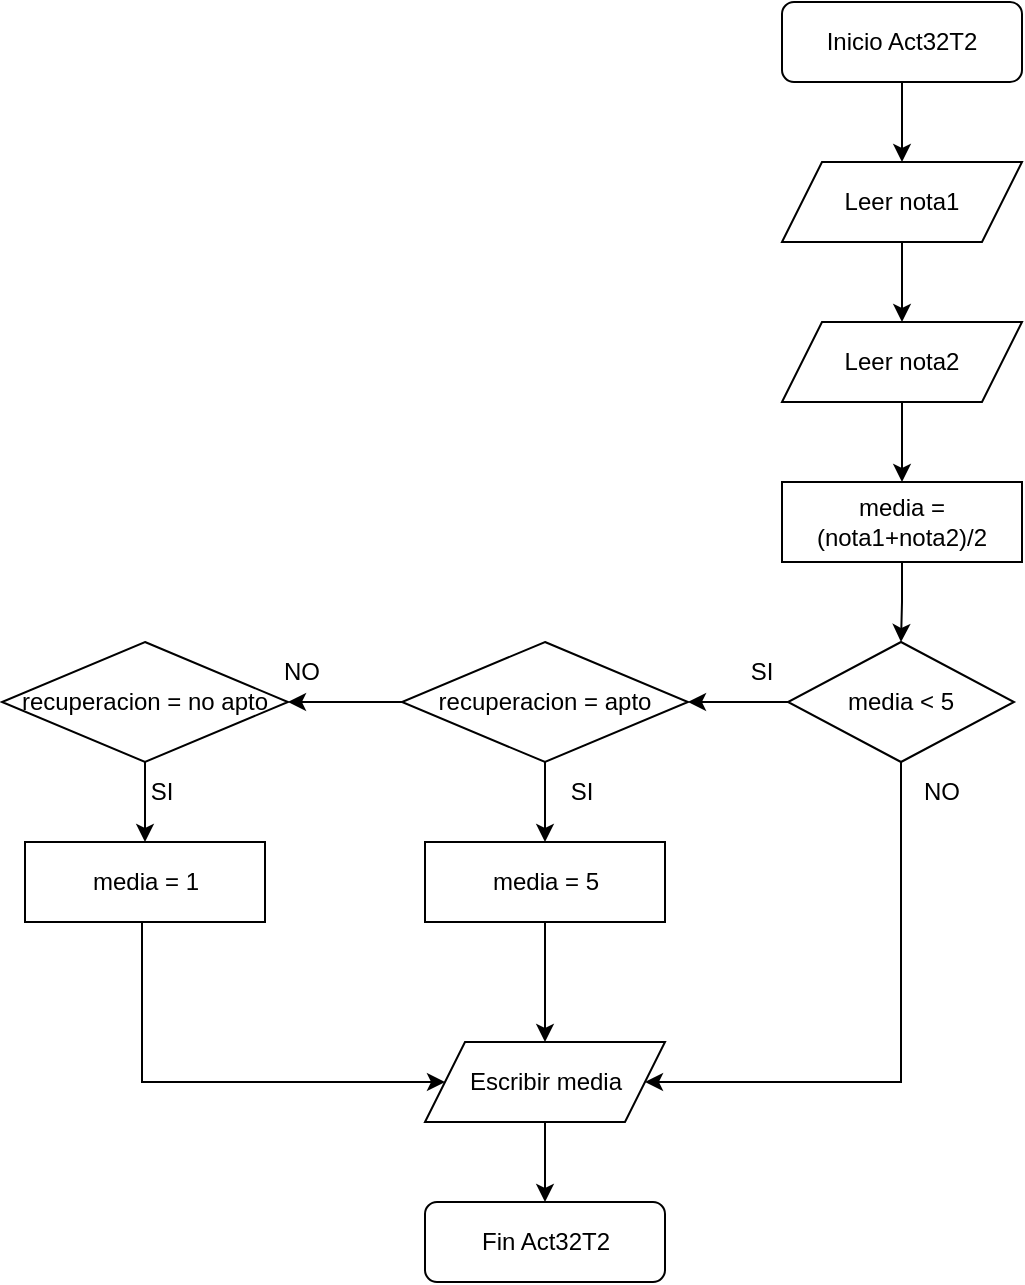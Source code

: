 <mxfile version="21.7.5" type="device">
  <diagram name="Página-1" id="qGlHOPDC4Y44i9kS5Tb7">
    <mxGraphModel dx="1658" dy="820" grid="1" gridSize="10" guides="1" tooltips="1" connect="1" arrows="1" fold="1" page="1" pageScale="1" pageWidth="827" pageHeight="1169" math="0" shadow="0">
      <root>
        <mxCell id="0" />
        <mxCell id="1" parent="0" />
        <mxCell id="f0VxTmV2YCsN7E9bXJsq-18" style="edgeStyle=orthogonalEdgeStyle;rounded=0;orthogonalLoop=1;jettySize=auto;html=1;" edge="1" parent="1" source="f0VxTmV2YCsN7E9bXJsq-2" target="f0VxTmV2YCsN7E9bXJsq-3">
          <mxGeometry relative="1" as="geometry" />
        </mxCell>
        <mxCell id="f0VxTmV2YCsN7E9bXJsq-2" value="Inicio Act32T2&lt;br&gt;" style="rounded=1;whiteSpace=wrap;html=1;" vertex="1" parent="1">
          <mxGeometry x="470" y="40" width="120" height="40" as="geometry" />
        </mxCell>
        <mxCell id="f0VxTmV2YCsN7E9bXJsq-19" style="edgeStyle=orthogonalEdgeStyle;rounded=0;orthogonalLoop=1;jettySize=auto;html=1;entryX=0.5;entryY=0;entryDx=0;entryDy=0;" edge="1" parent="1" source="f0VxTmV2YCsN7E9bXJsq-3" target="f0VxTmV2YCsN7E9bXJsq-4">
          <mxGeometry relative="1" as="geometry" />
        </mxCell>
        <mxCell id="f0VxTmV2YCsN7E9bXJsq-3" value="Leer nota1" style="shape=parallelogram;perimeter=parallelogramPerimeter;whiteSpace=wrap;html=1;fixedSize=1;" vertex="1" parent="1">
          <mxGeometry x="470" y="120" width="120" height="40" as="geometry" />
        </mxCell>
        <mxCell id="f0VxTmV2YCsN7E9bXJsq-20" value="" style="edgeStyle=orthogonalEdgeStyle;rounded=0;orthogonalLoop=1;jettySize=auto;html=1;" edge="1" parent="1" source="f0VxTmV2YCsN7E9bXJsq-4" target="f0VxTmV2YCsN7E9bXJsq-6">
          <mxGeometry relative="1" as="geometry" />
        </mxCell>
        <mxCell id="f0VxTmV2YCsN7E9bXJsq-4" value="Leer nota2" style="shape=parallelogram;perimeter=parallelogramPerimeter;whiteSpace=wrap;html=1;fixedSize=1;" vertex="1" parent="1">
          <mxGeometry x="470" y="200" width="120" height="40" as="geometry" />
        </mxCell>
        <mxCell id="f0VxTmV2YCsN7E9bXJsq-21" value="" style="edgeStyle=orthogonalEdgeStyle;rounded=0;orthogonalLoop=1;jettySize=auto;html=1;" edge="1" parent="1" source="f0VxTmV2YCsN7E9bXJsq-6" target="f0VxTmV2YCsN7E9bXJsq-7">
          <mxGeometry relative="1" as="geometry" />
        </mxCell>
        <mxCell id="f0VxTmV2YCsN7E9bXJsq-6" value="media = (nota1+nota2)/2" style="rounded=0;whiteSpace=wrap;html=1;" vertex="1" parent="1">
          <mxGeometry x="470" y="280" width="120" height="40" as="geometry" />
        </mxCell>
        <mxCell id="f0VxTmV2YCsN7E9bXJsq-22" value="" style="edgeStyle=orthogonalEdgeStyle;rounded=0;orthogonalLoop=1;jettySize=auto;html=1;" edge="1" parent="1" source="f0VxTmV2YCsN7E9bXJsq-7" target="f0VxTmV2YCsN7E9bXJsq-12">
          <mxGeometry relative="1" as="geometry" />
        </mxCell>
        <mxCell id="f0VxTmV2YCsN7E9bXJsq-26" value="" style="edgeStyle=orthogonalEdgeStyle;rounded=0;orthogonalLoop=1;jettySize=auto;html=1;" edge="1" parent="1" source="f0VxTmV2YCsN7E9bXJsq-7" target="f0VxTmV2YCsN7E9bXJsq-10">
          <mxGeometry relative="1" as="geometry">
            <Array as="points">
              <mxPoint x="530" y="580" />
            </Array>
          </mxGeometry>
        </mxCell>
        <mxCell id="f0VxTmV2YCsN7E9bXJsq-7" value="media &amp;lt; 5" style="rhombus;whiteSpace=wrap;html=1;" vertex="1" parent="1">
          <mxGeometry x="473" y="360" width="113" height="60" as="geometry" />
        </mxCell>
        <mxCell id="f0VxTmV2YCsN7E9bXJsq-33" style="edgeStyle=orthogonalEdgeStyle;rounded=0;orthogonalLoop=1;jettySize=auto;html=1;entryX=0.5;entryY=0;entryDx=0;entryDy=0;" edge="1" parent="1" source="f0VxTmV2YCsN7E9bXJsq-10" target="f0VxTmV2YCsN7E9bXJsq-17">
          <mxGeometry relative="1" as="geometry" />
        </mxCell>
        <mxCell id="f0VxTmV2YCsN7E9bXJsq-10" value="Escribir media" style="shape=parallelogram;perimeter=parallelogramPerimeter;whiteSpace=wrap;html=1;fixedSize=1;" vertex="1" parent="1">
          <mxGeometry x="291.5" y="560" width="120" height="40" as="geometry" />
        </mxCell>
        <mxCell id="f0VxTmV2YCsN7E9bXJsq-23" value="" style="edgeStyle=orthogonalEdgeStyle;rounded=0;orthogonalLoop=1;jettySize=auto;html=1;" edge="1" parent="1" source="f0VxTmV2YCsN7E9bXJsq-12" target="f0VxTmV2YCsN7E9bXJsq-13">
          <mxGeometry relative="1" as="geometry" />
        </mxCell>
        <mxCell id="f0VxTmV2YCsN7E9bXJsq-25" value="" style="edgeStyle=orthogonalEdgeStyle;rounded=0;orthogonalLoop=1;jettySize=auto;html=1;" edge="1" parent="1" source="f0VxTmV2YCsN7E9bXJsq-12" target="f0VxTmV2YCsN7E9bXJsq-16">
          <mxGeometry relative="1" as="geometry" />
        </mxCell>
        <mxCell id="f0VxTmV2YCsN7E9bXJsq-12" value="recuperacion = apto" style="rhombus;whiteSpace=wrap;html=1;" vertex="1" parent="1">
          <mxGeometry x="280" y="360" width="143" height="60" as="geometry" />
        </mxCell>
        <mxCell id="f0VxTmV2YCsN7E9bXJsq-24" value="" style="edgeStyle=orthogonalEdgeStyle;rounded=0;orthogonalLoop=1;jettySize=auto;html=1;" edge="1" parent="1" source="f0VxTmV2YCsN7E9bXJsq-13" target="f0VxTmV2YCsN7E9bXJsq-15">
          <mxGeometry relative="1" as="geometry" />
        </mxCell>
        <mxCell id="f0VxTmV2YCsN7E9bXJsq-13" value="recuperacion = no apto" style="rhombus;whiteSpace=wrap;html=1;" vertex="1" parent="1">
          <mxGeometry x="80" y="360" width="143" height="60" as="geometry" />
        </mxCell>
        <mxCell id="f0VxTmV2YCsN7E9bXJsq-32" style="edgeStyle=orthogonalEdgeStyle;rounded=0;orthogonalLoop=1;jettySize=auto;html=1;entryX=0;entryY=0.5;entryDx=0;entryDy=0;" edge="1" parent="1" source="f0VxTmV2YCsN7E9bXJsq-15" target="f0VxTmV2YCsN7E9bXJsq-10">
          <mxGeometry relative="1" as="geometry">
            <Array as="points">
              <mxPoint x="150" y="580" />
            </Array>
          </mxGeometry>
        </mxCell>
        <mxCell id="f0VxTmV2YCsN7E9bXJsq-15" value="media = 1" style="rounded=0;whiteSpace=wrap;html=1;" vertex="1" parent="1">
          <mxGeometry x="91.5" y="460" width="120" height="40" as="geometry" />
        </mxCell>
        <mxCell id="f0VxTmV2YCsN7E9bXJsq-31" style="edgeStyle=orthogonalEdgeStyle;rounded=0;orthogonalLoop=1;jettySize=auto;html=1;entryX=0.5;entryY=0;entryDx=0;entryDy=0;" edge="1" parent="1" source="f0VxTmV2YCsN7E9bXJsq-16" target="f0VxTmV2YCsN7E9bXJsq-10">
          <mxGeometry relative="1" as="geometry" />
        </mxCell>
        <mxCell id="f0VxTmV2YCsN7E9bXJsq-16" value="media = 5" style="rounded=0;whiteSpace=wrap;html=1;" vertex="1" parent="1">
          <mxGeometry x="291.5" y="460" width="120" height="40" as="geometry" />
        </mxCell>
        <mxCell id="f0VxTmV2YCsN7E9bXJsq-17" value="Fin Act32T2" style="rounded=1;whiteSpace=wrap;html=1;" vertex="1" parent="1">
          <mxGeometry x="291.5" y="640" width="120" height="40" as="geometry" />
        </mxCell>
        <mxCell id="f0VxTmV2YCsN7E9bXJsq-34" value="SI" style="text;html=1;strokeColor=none;fillColor=none;align=center;verticalAlign=middle;whiteSpace=wrap;rounded=0;" vertex="1" parent="1">
          <mxGeometry x="430" y="360" width="60" height="30" as="geometry" />
        </mxCell>
        <mxCell id="f0VxTmV2YCsN7E9bXJsq-35" value="SI" style="text;html=1;strokeColor=none;fillColor=none;align=center;verticalAlign=middle;whiteSpace=wrap;rounded=0;" vertex="1" parent="1">
          <mxGeometry x="340" y="420" width="60" height="30" as="geometry" />
        </mxCell>
        <mxCell id="f0VxTmV2YCsN7E9bXJsq-36" value="SI" style="text;html=1;strokeColor=none;fillColor=none;align=center;verticalAlign=middle;whiteSpace=wrap;rounded=0;" vertex="1" parent="1">
          <mxGeometry x="130" y="420" width="60" height="30" as="geometry" />
        </mxCell>
        <mxCell id="f0VxTmV2YCsN7E9bXJsq-37" value="NO" style="text;html=1;strokeColor=none;fillColor=none;align=center;verticalAlign=middle;whiteSpace=wrap;rounded=0;" vertex="1" parent="1">
          <mxGeometry x="200" y="360" width="60" height="30" as="geometry" />
        </mxCell>
        <mxCell id="f0VxTmV2YCsN7E9bXJsq-38" value="NO" style="text;html=1;strokeColor=none;fillColor=none;align=center;verticalAlign=middle;whiteSpace=wrap;rounded=0;" vertex="1" parent="1">
          <mxGeometry x="520" y="420" width="60" height="30" as="geometry" />
        </mxCell>
      </root>
    </mxGraphModel>
  </diagram>
</mxfile>

